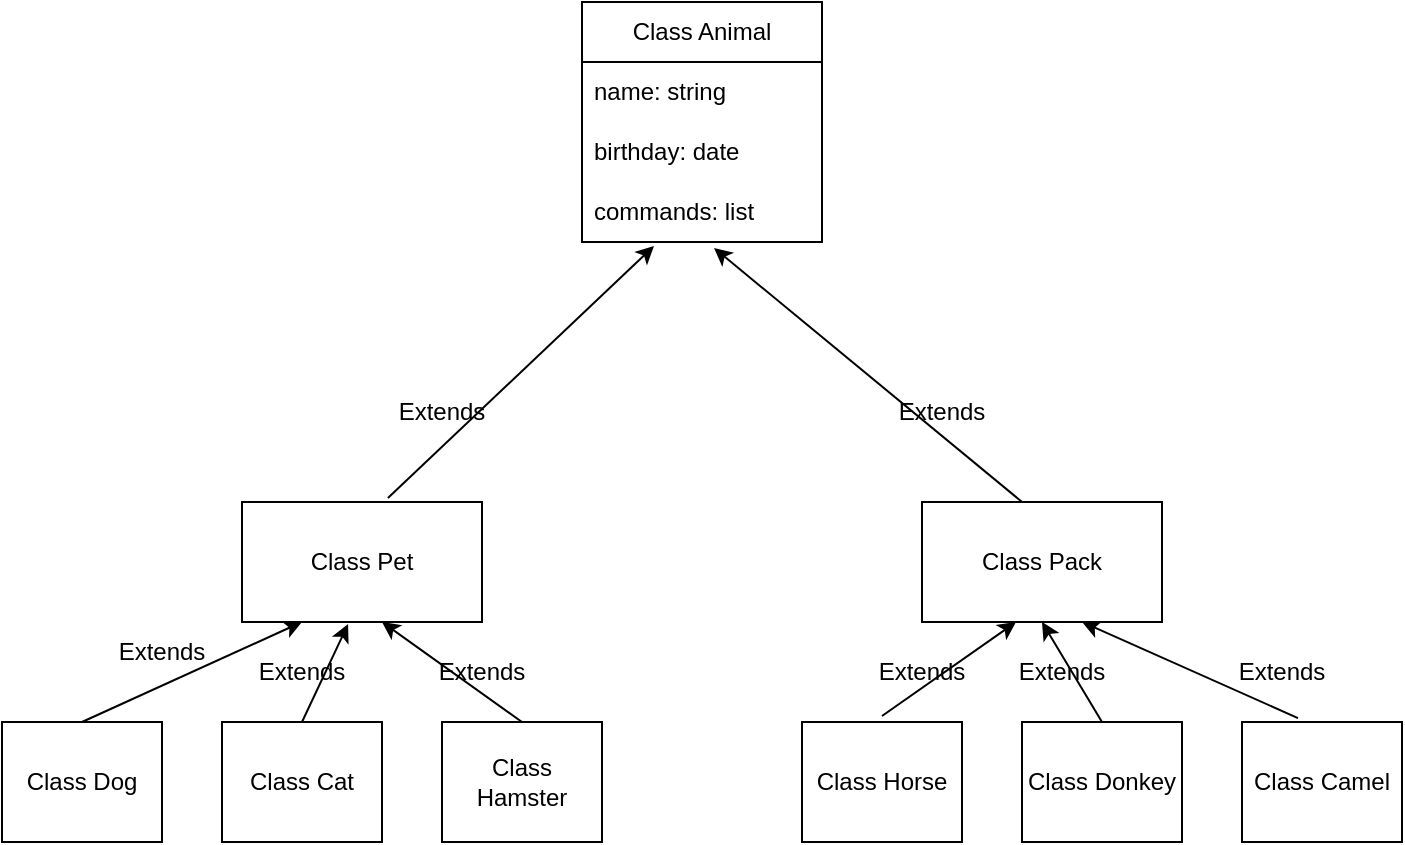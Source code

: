 <mxfile version="21.3.8" type="device">
  <diagram name="Страница 1" id="VXvwTlj3Exww-t8mDY3R">
    <mxGraphModel dx="794" dy="1903" grid="1" gridSize="10" guides="1" tooltips="1" connect="1" arrows="1" fold="1" page="1" pageScale="1" pageWidth="827" pageHeight="1169" math="0" shadow="0">
      <root>
        <mxCell id="0" />
        <mxCell id="1" parent="0" />
        <mxCell id="HBoP1EM0kPf_Nuan5Jd2-2" value="Class Pet" style="rounded=0;whiteSpace=wrap;html=1;" vertex="1" parent="1">
          <mxGeometry x="150" y="130" width="120" height="60" as="geometry" />
        </mxCell>
        <mxCell id="HBoP1EM0kPf_Nuan5Jd2-3" value="Class Pack" style="rounded=0;whiteSpace=wrap;html=1;" vertex="1" parent="1">
          <mxGeometry x="490" y="130" width="120" height="60" as="geometry" />
        </mxCell>
        <mxCell id="HBoP1EM0kPf_Nuan5Jd2-4" value="Class Dog" style="rounded=0;whiteSpace=wrap;html=1;" vertex="1" parent="1">
          <mxGeometry x="30" y="240" width="80" height="60" as="geometry" />
        </mxCell>
        <mxCell id="HBoP1EM0kPf_Nuan5Jd2-5" value="Class Cat" style="rounded=0;whiteSpace=wrap;html=1;" vertex="1" parent="1">
          <mxGeometry x="140" y="240" width="80" height="60" as="geometry" />
        </mxCell>
        <mxCell id="HBoP1EM0kPf_Nuan5Jd2-6" value="Class Hamster" style="rounded=0;whiteSpace=wrap;html=1;" vertex="1" parent="1">
          <mxGeometry x="250" y="240" width="80" height="60" as="geometry" />
        </mxCell>
        <mxCell id="HBoP1EM0kPf_Nuan5Jd2-8" value="Class Horse" style="rounded=0;whiteSpace=wrap;html=1;" vertex="1" parent="1">
          <mxGeometry x="430" y="240" width="80" height="60" as="geometry" />
        </mxCell>
        <mxCell id="HBoP1EM0kPf_Nuan5Jd2-9" value="Class Camel" style="rounded=0;whiteSpace=wrap;html=1;" vertex="1" parent="1">
          <mxGeometry x="650" y="240" width="80" height="60" as="geometry" />
        </mxCell>
        <mxCell id="HBoP1EM0kPf_Nuan5Jd2-10" value="Class Donkey" style="rounded=0;whiteSpace=wrap;html=1;" vertex="1" parent="1">
          <mxGeometry x="540" y="240" width="80" height="60" as="geometry" />
        </mxCell>
        <mxCell id="HBoP1EM0kPf_Nuan5Jd2-11" value="Class Animal" style="swimlane;fontStyle=0;childLayout=stackLayout;horizontal=1;startSize=30;horizontalStack=0;resizeParent=1;resizeParentMax=0;resizeLast=0;collapsible=1;marginBottom=0;whiteSpace=wrap;html=1;" vertex="1" parent="1">
          <mxGeometry x="320" y="-120" width="120" height="120" as="geometry" />
        </mxCell>
        <mxCell id="HBoP1EM0kPf_Nuan5Jd2-12" value="name: string" style="text;strokeColor=none;fillColor=none;align=left;verticalAlign=middle;spacingLeft=4;spacingRight=4;overflow=hidden;points=[[0,0.5],[1,0.5]];portConstraint=eastwest;rotatable=0;whiteSpace=wrap;html=1;" vertex="1" parent="HBoP1EM0kPf_Nuan5Jd2-11">
          <mxGeometry y="30" width="120" height="30" as="geometry" />
        </mxCell>
        <mxCell id="HBoP1EM0kPf_Nuan5Jd2-13" value="birthday: date" style="text;strokeColor=none;fillColor=none;align=left;verticalAlign=middle;spacingLeft=4;spacingRight=4;overflow=hidden;points=[[0,0.5],[1,0.5]];portConstraint=eastwest;rotatable=0;whiteSpace=wrap;html=1;" vertex="1" parent="HBoP1EM0kPf_Nuan5Jd2-11">
          <mxGeometry y="60" width="120" height="30" as="geometry" />
        </mxCell>
        <mxCell id="HBoP1EM0kPf_Nuan5Jd2-14" value="commands: list" style="text;strokeColor=none;fillColor=none;align=left;verticalAlign=middle;spacingLeft=4;spacingRight=4;overflow=hidden;points=[[0,0.5],[1,0.5]];portConstraint=eastwest;rotatable=0;whiteSpace=wrap;html=1;" vertex="1" parent="HBoP1EM0kPf_Nuan5Jd2-11">
          <mxGeometry y="90" width="120" height="30" as="geometry" />
        </mxCell>
        <mxCell id="HBoP1EM0kPf_Nuan5Jd2-15" value="" style="endArrow=classic;html=1;rounded=0;exitX=0.5;exitY=0;exitDx=0;exitDy=0;entryX=0.25;entryY=1;entryDx=0;entryDy=0;" edge="1" parent="1" source="HBoP1EM0kPf_Nuan5Jd2-4" target="HBoP1EM0kPf_Nuan5Jd2-2">
          <mxGeometry width="50" height="50" relative="1" as="geometry">
            <mxPoint x="100" y="220" as="sourcePoint" />
            <mxPoint x="150" y="170" as="targetPoint" />
          </mxGeometry>
        </mxCell>
        <mxCell id="HBoP1EM0kPf_Nuan5Jd2-16" value="" style="endArrow=classic;html=1;rounded=0;exitX=0.5;exitY=0;exitDx=0;exitDy=0;entryX=0.142;entryY=1.05;entryDx=0;entryDy=0;entryPerimeter=0;" edge="1" parent="1" source="HBoP1EM0kPf_Nuan5Jd2-6">
          <mxGeometry width="50" height="50" relative="1" as="geometry">
            <mxPoint x="123" y="237" as="sourcePoint" />
            <mxPoint x="220" y="190" as="targetPoint" />
          </mxGeometry>
        </mxCell>
        <mxCell id="HBoP1EM0kPf_Nuan5Jd2-17" value="" style="endArrow=classic;html=1;rounded=0;entryX=0.142;entryY=1.05;entryDx=0;entryDy=0;entryPerimeter=0;" edge="1" parent="1">
          <mxGeometry width="50" height="50" relative="1" as="geometry">
            <mxPoint x="470" y="237" as="sourcePoint" />
            <mxPoint x="537" y="190" as="targetPoint" />
          </mxGeometry>
        </mxCell>
        <mxCell id="HBoP1EM0kPf_Nuan5Jd2-18" value="" style="endArrow=classic;html=1;rounded=0;entryX=0.5;entryY=1;entryDx=0;entryDy=0;exitX=0.5;exitY=0;exitDx=0;exitDy=0;" edge="1" parent="1" source="HBoP1EM0kPf_Nuan5Jd2-10" target="HBoP1EM0kPf_Nuan5Jd2-3">
          <mxGeometry width="50" height="50" relative="1" as="geometry">
            <mxPoint x="100" y="270" as="sourcePoint" />
            <mxPoint x="197" y="223" as="targetPoint" />
          </mxGeometry>
        </mxCell>
        <mxCell id="HBoP1EM0kPf_Nuan5Jd2-19" value="" style="endArrow=classic;html=1;rounded=0;exitX=0.35;exitY=-0.033;exitDx=0;exitDy=0;entryX=0.667;entryY=1;entryDx=0;entryDy=0;entryPerimeter=0;exitPerimeter=0;" edge="1" parent="1" source="HBoP1EM0kPf_Nuan5Jd2-9" target="HBoP1EM0kPf_Nuan5Jd2-3">
          <mxGeometry width="50" height="50" relative="1" as="geometry">
            <mxPoint x="110" y="280" as="sourcePoint" />
            <mxPoint x="207" y="233" as="targetPoint" />
          </mxGeometry>
        </mxCell>
        <mxCell id="HBoP1EM0kPf_Nuan5Jd2-20" value="" style="endArrow=classic;html=1;rounded=0;exitX=0.5;exitY=0;exitDx=0;exitDy=0;entryX=0.442;entryY=1.017;entryDx=0;entryDy=0;entryPerimeter=0;" edge="1" parent="1" source="HBoP1EM0kPf_Nuan5Jd2-5" target="HBoP1EM0kPf_Nuan5Jd2-2">
          <mxGeometry width="50" height="50" relative="1" as="geometry">
            <mxPoint x="120" y="290" as="sourcePoint" />
            <mxPoint x="217" y="243" as="targetPoint" />
          </mxGeometry>
        </mxCell>
        <mxCell id="HBoP1EM0kPf_Nuan5Jd2-21" value="" style="endArrow=classic;html=1;rounded=0;exitX=0.608;exitY=-0.033;exitDx=0;exitDy=0;entryX=0.3;entryY=1.067;entryDx=0;entryDy=0;entryPerimeter=0;exitPerimeter=0;" edge="1" parent="1" source="HBoP1EM0kPf_Nuan5Jd2-2" target="HBoP1EM0kPf_Nuan5Jd2-14">
          <mxGeometry width="50" height="50" relative="1" as="geometry">
            <mxPoint x="223" y="117" as="sourcePoint" />
            <mxPoint x="320" y="70" as="targetPoint" />
          </mxGeometry>
        </mxCell>
        <mxCell id="HBoP1EM0kPf_Nuan5Jd2-22" value="" style="endArrow=classic;html=1;rounded=0;exitX=0.417;exitY=0;exitDx=0;exitDy=0;entryX=0.55;entryY=1.1;entryDx=0;entryDy=0;entryPerimeter=0;exitPerimeter=0;" edge="1" parent="1" source="HBoP1EM0kPf_Nuan5Jd2-3" target="HBoP1EM0kPf_Nuan5Jd2-14">
          <mxGeometry width="50" height="50" relative="1" as="geometry">
            <mxPoint x="140" y="310" as="sourcePoint" />
            <mxPoint x="237" y="263" as="targetPoint" />
          </mxGeometry>
        </mxCell>
        <mxCell id="HBoP1EM0kPf_Nuan5Jd2-23" value="Extends" style="text;html=1;strokeColor=none;fillColor=none;align=center;verticalAlign=middle;whiteSpace=wrap;rounded=0;" vertex="1" parent="1">
          <mxGeometry x="220" y="70" width="60" height="30" as="geometry" />
        </mxCell>
        <mxCell id="HBoP1EM0kPf_Nuan5Jd2-24" value="Extends" style="text;html=1;strokeColor=none;fillColor=none;align=center;verticalAlign=middle;whiteSpace=wrap;rounded=0;" vertex="1" parent="1">
          <mxGeometry x="470" y="70" width="60" height="30" as="geometry" />
        </mxCell>
        <mxCell id="HBoP1EM0kPf_Nuan5Jd2-25" value="Extends" style="text;html=1;strokeColor=none;fillColor=none;align=center;verticalAlign=middle;whiteSpace=wrap;rounded=0;" vertex="1" parent="1">
          <mxGeometry x="80" y="190" width="60" height="30" as="geometry" />
        </mxCell>
        <mxCell id="HBoP1EM0kPf_Nuan5Jd2-26" value="Extends" style="text;html=1;strokeColor=none;fillColor=none;align=center;verticalAlign=middle;whiteSpace=wrap;rounded=0;" vertex="1" parent="1">
          <mxGeometry x="150" y="200" width="60" height="30" as="geometry" />
        </mxCell>
        <mxCell id="HBoP1EM0kPf_Nuan5Jd2-27" value="Extends" style="text;html=1;strokeColor=none;fillColor=none;align=center;verticalAlign=middle;whiteSpace=wrap;rounded=0;" vertex="1" parent="1">
          <mxGeometry x="240" y="200" width="60" height="30" as="geometry" />
        </mxCell>
        <mxCell id="HBoP1EM0kPf_Nuan5Jd2-28" value="Extends" style="text;html=1;strokeColor=none;fillColor=none;align=center;verticalAlign=middle;whiteSpace=wrap;rounded=0;" vertex="1" parent="1">
          <mxGeometry x="460" y="200" width="60" height="30" as="geometry" />
        </mxCell>
        <mxCell id="HBoP1EM0kPf_Nuan5Jd2-29" value="Extends" style="text;html=1;strokeColor=none;fillColor=none;align=center;verticalAlign=middle;whiteSpace=wrap;rounded=0;" vertex="1" parent="1">
          <mxGeometry x="530" y="200" width="60" height="30" as="geometry" />
        </mxCell>
        <mxCell id="HBoP1EM0kPf_Nuan5Jd2-30" value="Extends" style="text;html=1;strokeColor=none;fillColor=none;align=center;verticalAlign=middle;whiteSpace=wrap;rounded=0;" vertex="1" parent="1">
          <mxGeometry x="640" y="200" width="60" height="30" as="geometry" />
        </mxCell>
      </root>
    </mxGraphModel>
  </diagram>
</mxfile>
